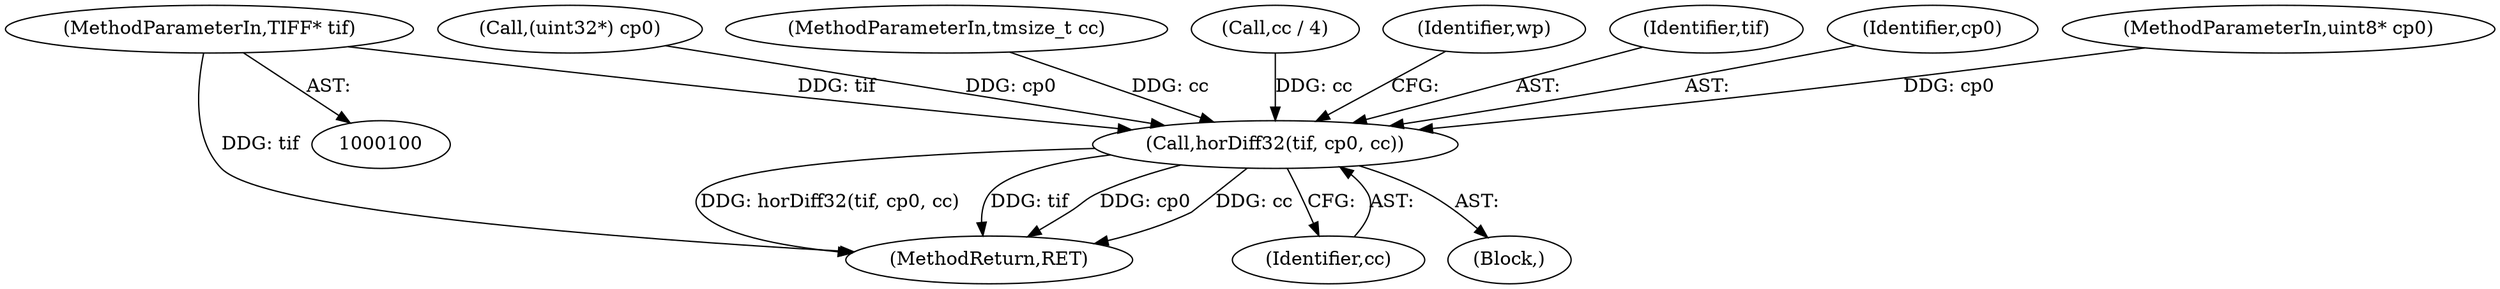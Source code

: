 digraph "1_libtiff_3ca657a8793dd011bf869695d72ad31c779c3cc1_14@pointer" {
"1000101" [label="(MethodParameterIn,TIFF* tif)"];
"1000117" [label="(Call,horDiff32(tif, cp0, cc))"];
"1000108" [label="(Call,(uint32*) cp0)"];
"1000104" [label="(Block,)"];
"1000103" [label="(MethodParameterIn,tmsize_t cc)"];
"1000114" [label="(Call,cc / 4)"];
"1000101" [label="(MethodParameterIn,TIFF* tif)"];
"1000117" [label="(Call,horDiff32(tif, cp0, cc))"];
"1000122" [label="(Identifier,wp)"];
"1000124" [label="(MethodReturn,RET)"];
"1000118" [label="(Identifier,tif)"];
"1000119" [label="(Identifier,cp0)"];
"1000102" [label="(MethodParameterIn,uint8* cp0)"];
"1000120" [label="(Identifier,cc)"];
"1000101" -> "1000100"  [label="AST: "];
"1000101" -> "1000124"  [label="DDG: tif"];
"1000101" -> "1000117"  [label="DDG: tif"];
"1000117" -> "1000104"  [label="AST: "];
"1000117" -> "1000120"  [label="CFG: "];
"1000118" -> "1000117"  [label="AST: "];
"1000119" -> "1000117"  [label="AST: "];
"1000120" -> "1000117"  [label="AST: "];
"1000122" -> "1000117"  [label="CFG: "];
"1000117" -> "1000124"  [label="DDG: horDiff32(tif, cp0, cc)"];
"1000117" -> "1000124"  [label="DDG: tif"];
"1000117" -> "1000124"  [label="DDG: cp0"];
"1000117" -> "1000124"  [label="DDG: cc"];
"1000108" -> "1000117"  [label="DDG: cp0"];
"1000102" -> "1000117"  [label="DDG: cp0"];
"1000114" -> "1000117"  [label="DDG: cc"];
"1000103" -> "1000117"  [label="DDG: cc"];
}

